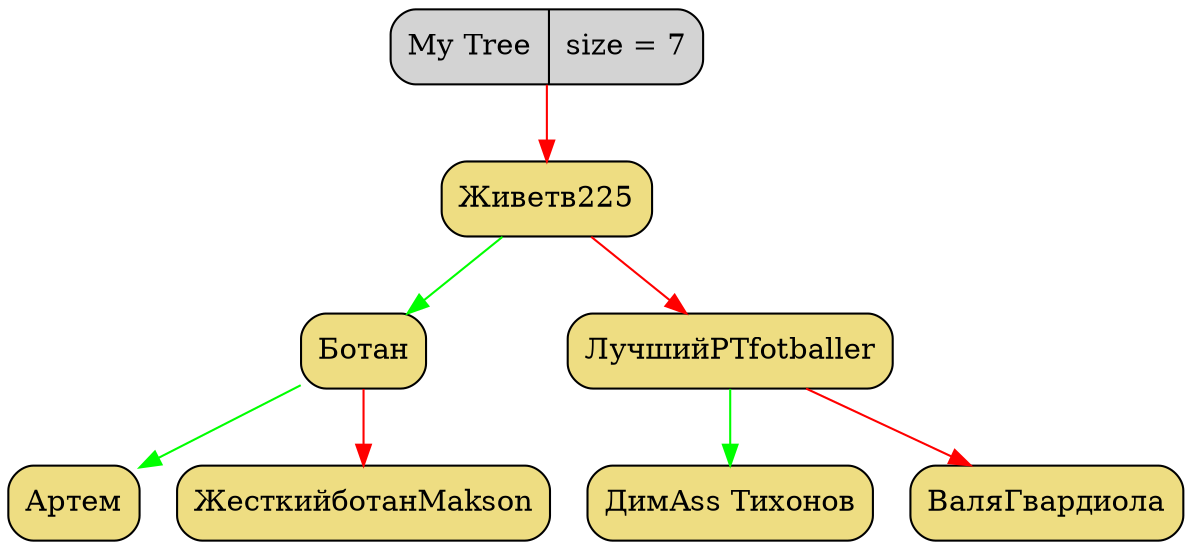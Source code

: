 digraph Tree
{
   rankdir = HR;
   node[fontsize=14];
   edge[color="black",fontcolor="blue",fontsize=12];
   tree[shape = Mrecord, style = filled, filcolor = "red", label = "My Tree | size = 7"];
   "Живет в 225"[shape = Mrecord, style = filled, fillcolor = "lightgoldenrod",   label = " <value> Живет в 225"];
  "Живет в 225" -> "Ботан" [color = "green"];
  "Живет в 225" -> "Лучший РТ fotballer" [color = "red"];
   "Ботан"[shape = Mrecord, style = filled, fillcolor = "lightgoldenrod",   label = " <value> Ботан"];
  "Ботан" -> "Артем" [color = "green"];
  "Ботан" -> "Жесткий ботан Makson" [color = "red"];
   "Артем"[shape = Mrecord, style = filled, fillcolor = "lightgoldenrod",   label = " <value> Артем"];
   "Жесткий ботан Makson"[shape = Mrecord, style = filled, fillcolor = "lightgoldenrod",   label = " <value> Жесткий ботан Makson"];
   "Лучший РТ fotballer"[shape = Mrecord, style = filled, fillcolor = "lightgoldenrod",   label = " <value> Лучший РТ fotballer"];
  "Лучший РТ fotballer" -> "ДимAss Тихонов" [color = "green"];
  "Лучший РТ fotballer" -> "Валя Гвардиола" [color = "red"];
   "ДимAss Тихонов"[shape = Mrecord, style = filled, fillcolor = "lightgoldenrod",   label = " <value> ДимAss Тихонов"];
   "Валя Гвардиола"[shape = Mrecord, style = filled, fillcolor = "lightgoldenrod",   label = " <value> Валя Гвардиола"];
   tree -> "Живет в 225" [color = "red"];
}